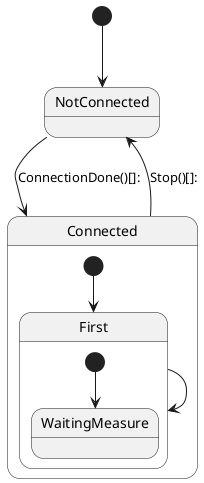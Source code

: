 {
  "sha1": "53xyxfzsb64pmtzq54t9rkh42atgd4u",
  "insertion": {
    "when": "2024-11-19T12:22:17.379Z",
    "url": "https://github.com/plantuml/plantuml/issues/1550",
    "user": "plantuml@gmail.com"
  }
}
@startuml

[*] --> Main_NotConnected
state "NotConnected" as Main_NotConnected [[{Main_NotConnected}]] 
state "Connected" as Main_Connected [[{Main_Connected}]]  {
   [*] --> Main_Connected_First
   state "First" as Main_Connected_First [[{Main_Connected_First}]]  {
      [*] --> Main_Connected_First_WaitingMeasure
      state "WaitingMeasure" as Main_Connected_First_WaitingMeasure [[{Main_Connected_First_WaitingMeasure}]] 
   } 
} 

 
Main_NotConnected --> Main_Connected : ConnectionDone()[]: 
Main_Connected --> Main_NotConnected : Stop()[]: 
Main_Connected_First --> Main_Connected_First

@enduml
